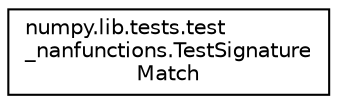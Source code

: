 digraph "Graphical Class Hierarchy"
{
 // LATEX_PDF_SIZE
  edge [fontname="Helvetica",fontsize="10",labelfontname="Helvetica",labelfontsize="10"];
  node [fontname="Helvetica",fontsize="10",shape=record];
  rankdir="LR";
  Node0 [label="numpy.lib.tests.test\l_nanfunctions.TestSignature\lMatch",height=0.2,width=0.4,color="black", fillcolor="white", style="filled",URL="$classnumpy_1_1lib_1_1tests_1_1test__nanfunctions_1_1TestSignatureMatch.html",tooltip=" "];
}
